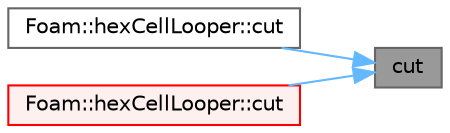 digraph "cut"
{
 // LATEX_PDF_SIZE
  bgcolor="transparent";
  edge [fontname=Helvetica,fontsize=10,labelfontname=Helvetica,labelfontsize=10];
  node [fontname=Helvetica,fontsize=10,shape=box,height=0.2,width=0.4];
  rankdir="RL";
  Node1 [id="Node000001",label="cut",height=0.2,width=0.4,color="gray40", fillcolor="grey60", style="filled", fontcolor="black",tooltip=" "];
  Node1 -> Node2 [id="edge1_Node000001_Node000002",dir="back",color="steelblue1",style="solid",tooltip=" "];
  Node2 [id="Node000002",label="Foam::hexCellLooper::cut",height=0.2,width=0.4,color="grey40", fillcolor="white", style="filled",URL="$classFoam_1_1hexCellLooper.html#a9fefde55fc93b9e9f0320e02da054c64",tooltip=" "];
  Node1 -> Node3 [id="edge2_Node000001_Node000003",dir="back",color="steelblue1",style="solid",tooltip=" "];
  Node3 [id="Node000003",label="Foam::hexCellLooper::cut",height=0.2,width=0.4,color="red", fillcolor="#FFF0F0", style="filled",URL="$classFoam_1_1hexCellLooper.html#aa1626fec2bbc271e971cdf7baab8f534",tooltip=" "];
}
